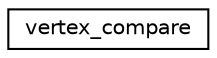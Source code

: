 digraph G
{
  edge [fontname="Helvetica",fontsize="10",labelfontname="Helvetica",labelfontsize="10"];
  node [fontname="Helvetica",fontsize="10",shape=record];
  rankdir=LR;
  Node1 [label="vertex_compare",height=0.2,width=0.4,color="black", fillcolor="white", style="filled",URL="$d8/db2/classvertex__compare.html"];
}
